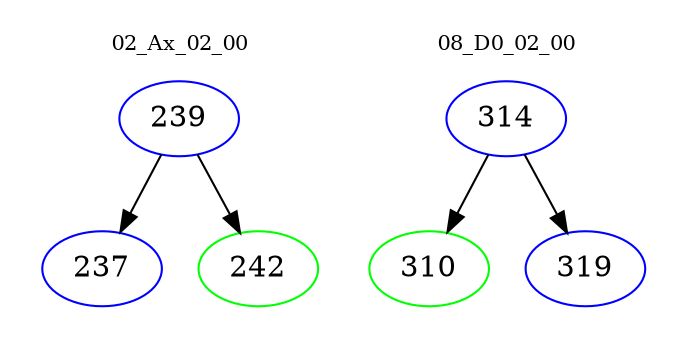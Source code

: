 digraph{
subgraph cluster_0 {
color = white
label = "02_Ax_02_00";
fontsize=10;
T0_239 [label="239", color="blue"]
T0_239 -> T0_237 [color="black"]
T0_237 [label="237", color="blue"]
T0_239 -> T0_242 [color="black"]
T0_242 [label="242", color="green"]
}
subgraph cluster_1 {
color = white
label = "08_D0_02_00";
fontsize=10;
T1_314 [label="314", color="blue"]
T1_314 -> T1_310 [color="black"]
T1_310 [label="310", color="green"]
T1_314 -> T1_319 [color="black"]
T1_319 [label="319", color="blue"]
}
}
